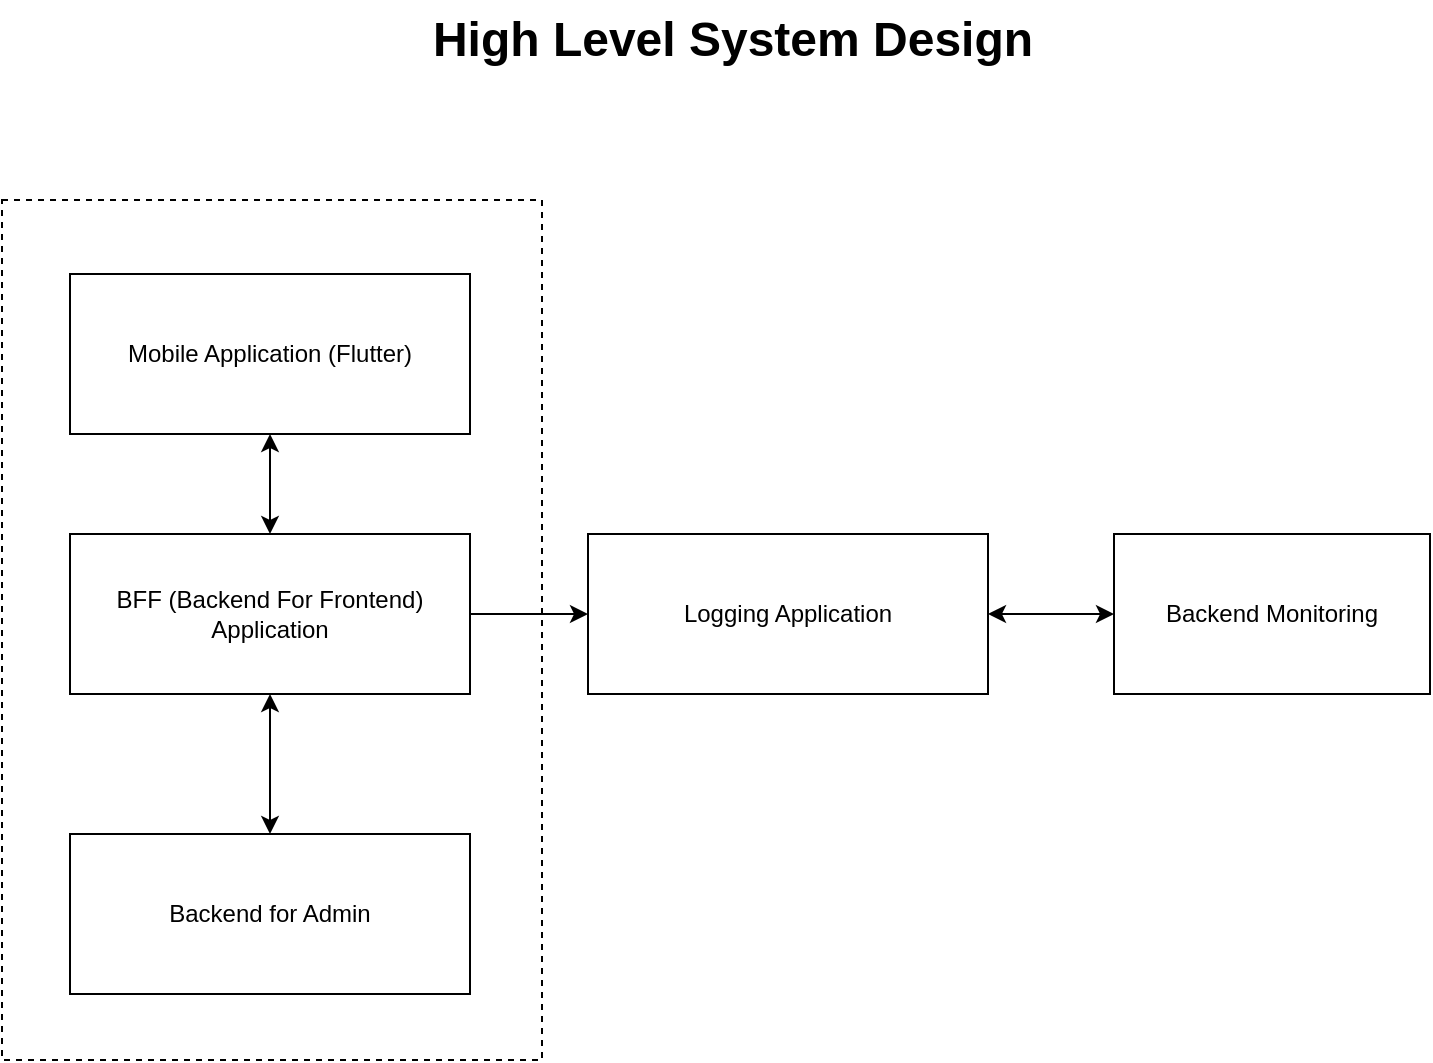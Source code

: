 <mxfile version="21.3.8" type="github" pages="2">
  <diagram id="prtHgNgQTEPvFCAcTncT" name="HLD">
    <mxGraphModel dx="1360" dy="807" grid="1" gridSize="10" guides="1" tooltips="1" connect="1" arrows="1" fold="1" page="1" pageScale="1" pageWidth="1169" pageHeight="827" background="none" math="0" shadow="0">
      <root>
        <mxCell id="0" />
        <mxCell id="1" parent="0" />
        <mxCell id="0hF7K0xyTW-HHnmVXSKs-13" value="" style="group" vertex="1" connectable="0" parent="1">
          <mxGeometry x="220" y="120" width="714" height="430" as="geometry" />
        </mxCell>
        <mxCell id="0hF7K0xyTW-HHnmVXSKs-12" value="" style="verticalLabelPosition=bottom;verticalAlign=top;html=1;shape=mxgraph.basic.rect;fillColor2=none;strokeWidth=1;size=20;indent=5;dashed=1;fillColor=none;" vertex="1" parent="0hF7K0xyTW-HHnmVXSKs-13">
          <mxGeometry width="270" height="430" as="geometry" />
        </mxCell>
        <mxCell id="0hF7K0xyTW-HHnmVXSKs-1" value="Mobile Application (Flutter)" style="rounded=0;whiteSpace=wrap;html=1;" vertex="1" parent="0hF7K0xyTW-HHnmVXSKs-13">
          <mxGeometry x="34" y="37" width="200" height="80" as="geometry" />
        </mxCell>
        <mxCell id="0hF7K0xyTW-HHnmVXSKs-3" value="" style="edgeStyle=orthogonalEdgeStyle;rounded=0;orthogonalLoop=1;jettySize=auto;html=1;startArrow=classic;startFill=1;" edge="1" parent="0hF7K0xyTW-HHnmVXSKs-13" source="0hF7K0xyTW-HHnmVXSKs-2" target="0hF7K0xyTW-HHnmVXSKs-1">
          <mxGeometry relative="1" as="geometry" />
        </mxCell>
        <mxCell id="0hF7K0xyTW-HHnmVXSKs-2" value="BFF (Backend For Frontend) Application" style="rounded=0;whiteSpace=wrap;html=1;" vertex="1" parent="0hF7K0xyTW-HHnmVXSKs-13">
          <mxGeometry x="34" y="167" width="200" height="80" as="geometry" />
        </mxCell>
        <mxCell id="0hF7K0xyTW-HHnmVXSKs-4" value="Logging Application" style="rounded=0;whiteSpace=wrap;html=1;" vertex="1" parent="0hF7K0xyTW-HHnmVXSKs-13">
          <mxGeometry x="293" y="167" width="200" height="80" as="geometry" />
        </mxCell>
        <mxCell id="0hF7K0xyTW-HHnmVXSKs-6" style="edgeStyle=orthogonalEdgeStyle;rounded=0;orthogonalLoop=1;jettySize=auto;html=1;entryX=0;entryY=0.5;entryDx=0;entryDy=0;" edge="1" parent="0hF7K0xyTW-HHnmVXSKs-13" source="0hF7K0xyTW-HHnmVXSKs-2" target="0hF7K0xyTW-HHnmVXSKs-4">
          <mxGeometry relative="1" as="geometry" />
        </mxCell>
        <mxCell id="0hF7K0xyTW-HHnmVXSKs-7" value="Backend Monitoring" style="rounded=0;whiteSpace=wrap;html=1;" vertex="1" parent="0hF7K0xyTW-HHnmVXSKs-13">
          <mxGeometry x="556" y="167" width="158" height="80" as="geometry" />
        </mxCell>
        <mxCell id="0hF7K0xyTW-HHnmVXSKs-9" value="" style="edgeStyle=orthogonalEdgeStyle;rounded=0;orthogonalLoop=1;jettySize=auto;html=1;startArrow=classic;startFill=1;" edge="1" parent="0hF7K0xyTW-HHnmVXSKs-13" source="0hF7K0xyTW-HHnmVXSKs-4" target="0hF7K0xyTW-HHnmVXSKs-7">
          <mxGeometry relative="1" as="geometry" />
        </mxCell>
        <mxCell id="0hF7K0xyTW-HHnmVXSKs-10" value="Backend for Admin" style="rounded=0;whiteSpace=wrap;html=1;" vertex="1" parent="0hF7K0xyTW-HHnmVXSKs-13">
          <mxGeometry x="34" y="317" width="200" height="80" as="geometry" />
        </mxCell>
        <mxCell id="0hF7K0xyTW-HHnmVXSKs-11" value="" style="edgeStyle=orthogonalEdgeStyle;rounded=0;orthogonalLoop=1;jettySize=auto;html=1;startArrow=classic;startFill=1;" edge="1" parent="0hF7K0xyTW-HHnmVXSKs-13" source="0hF7K0xyTW-HHnmVXSKs-2" target="0hF7K0xyTW-HHnmVXSKs-10">
          <mxGeometry relative="1" as="geometry" />
        </mxCell>
        <mxCell id="0hF7K0xyTW-HHnmVXSKs-14" value="High Level System Design" style="text;strokeColor=none;fillColor=none;html=1;fontSize=24;fontStyle=1;verticalAlign=middle;align=center;" vertex="1" parent="1">
          <mxGeometry x="535" y="20" width="100" height="40" as="geometry" />
        </mxCell>
      </root>
    </mxGraphModel>
  </diagram>
  <diagram id="d8MmJ5fIvPUz1vaubUnH" name="LLD">
    <mxGraphModel dx="1360" dy="807" grid="1" gridSize="10" guides="1" tooltips="1" connect="1" arrows="1" fold="1" page="1" pageScale="1" pageWidth="1169" pageHeight="827" math="0" shadow="0">
      <root>
        <mxCell id="0" />
        <mxCell id="1" parent="0" />
        <mxCell id="5zjoXpZDxGcdCGHVjHVl-1" value="Flutter Application (Dart)" style="rounded=0;whiteSpace=wrap;html=1;" vertex="1" parent="1">
          <mxGeometry x="230" y="30" width="200" height="80" as="geometry" />
        </mxCell>
        <mxCell id="5zjoXpZDxGcdCGHVjHVl-2" value="BFF (Nodejs)&lt;br&gt;Dockerized scalable instance" style="rounded=0;whiteSpace=wrap;html=1;" vertex="1" parent="1">
          <mxGeometry x="230" y="380" width="200" height="80" as="geometry" />
        </mxCell>
        <mxCell id="5zjoXpZDxGcdCGHVjHVl-33" style="edgeStyle=orthogonalEdgeStyle;rounded=0;orthogonalLoop=1;jettySize=auto;html=1;endArrow=none;endFill=0;startArrow=classic;startFill=1;" edge="1" parent="1" source="5zjoXpZDxGcdCGHVjHVl-3">
          <mxGeometry relative="1" as="geometry">
            <mxPoint x="330" y="520" as="targetPoint" />
            <Array as="points">
              <mxPoint x="580" y="520" />
            </Array>
          </mxGeometry>
        </mxCell>
        <mxCell id="5zjoXpZDxGcdCGHVjHVl-3" value="Elastic Search" style="rounded=0;whiteSpace=wrap;html=1;" vertex="1" parent="1">
          <mxGeometry x="480" y="600" width="200" height="80" as="geometry" />
        </mxCell>
        <mxCell id="5zjoXpZDxGcdCGHVjHVl-31" style="edgeStyle=orthogonalEdgeStyle;rounded=0;orthogonalLoop=1;jettySize=auto;html=1;endArrow=none;endFill=0;startArrow=classicThin;startFill=1;" edge="1" parent="1" source="5zjoXpZDxGcdCGHVjHVl-6">
          <mxGeometry relative="1" as="geometry">
            <mxPoint x="330" y="520" as="targetPoint" />
            <Array as="points">
              <mxPoint x="108" y="520" />
            </Array>
          </mxGeometry>
        </mxCell>
        <mxCell id="5zjoXpZDxGcdCGHVjHVl-6" value="Mongo DB (database)" style="rounded=0;whiteSpace=wrap;html=1;" vertex="1" parent="1">
          <mxGeometry x="8.25" y="600" width="200" height="80" as="geometry" />
        </mxCell>
        <mxCell id="5zjoXpZDxGcdCGHVjHVl-30" style="edgeStyle=orthogonalEdgeStyle;rounded=0;orthogonalLoop=1;jettySize=auto;html=1;entryX=0.5;entryY=1;entryDx=0;entryDy=0;startArrow=classic;startFill=1;" edge="1" parent="1" source="5zjoXpZDxGcdCGHVjHVl-7" target="5zjoXpZDxGcdCGHVjHVl-2">
          <mxGeometry relative="1" as="geometry">
            <Array as="points">
              <mxPoint x="330" y="530" />
              <mxPoint x="330" y="530" />
            </Array>
          </mxGeometry>
        </mxCell>
        <mxCell id="5zjoXpZDxGcdCGHVjHVl-7" value="Mysql DB (database)" style="rounded=0;whiteSpace=wrap;html=1;" vertex="1" parent="1">
          <mxGeometry x="230" y="600" width="200" height="80" as="geometry" />
        </mxCell>
        <mxCell id="5zjoXpZDxGcdCGHVjHVl-11" value="" style="edgeStyle=orthogonalEdgeStyle;rounded=0;orthogonalLoop=1;jettySize=auto;html=1;startArrow=classic;startFill=1;" edge="1" parent="1" source="5zjoXpZDxGcdCGHVjHVl-10" target="5zjoXpZDxGcdCGHVjHVl-1">
          <mxGeometry relative="1" as="geometry" />
        </mxCell>
        <mxCell id="5zjoXpZDxGcdCGHVjHVl-12" value="" style="edgeStyle=orthogonalEdgeStyle;rounded=0;orthogonalLoop=1;jettySize=auto;html=1;startArrow=classic;startFill=1;" edge="1" parent="1" source="5zjoXpZDxGcdCGHVjHVl-10" target="5zjoXpZDxGcdCGHVjHVl-2">
          <mxGeometry relative="1" as="geometry" />
        </mxCell>
        <mxCell id="5zjoXpZDxGcdCGHVjHVl-10" value="Elasic Load Balancer" style="outlineConnect=0;dashed=0;verticalLabelPosition=bottom;verticalAlign=top;align=center;html=1;shape=mxgraph.aws3.elastic_load_balancing;fillColor=#F58534;gradientColor=none;" vertex="1" parent="1">
          <mxGeometry x="291.75" y="190" width="76.5" height="93" as="geometry" />
        </mxCell>
        <mxCell id="5zjoXpZDxGcdCGHVjHVl-14" value="Redis Pub/Sub Support" style="outlineConnect=0;dashed=0;verticalLabelPosition=bottom;verticalAlign=top;align=center;html=1;shape=mxgraph.aws3.redis;fillColor=#2E73B8;gradientColor=none;" vertex="1" parent="1">
          <mxGeometry x="610" y="290" width="60" height="63" as="geometry" />
        </mxCell>
        <mxCell id="5zjoXpZDxGcdCGHVjHVl-28" style="edgeStyle=orthogonalEdgeStyle;rounded=0;orthogonalLoop=1;jettySize=auto;html=1;entryX=1;entryY=0.5;entryDx=0;entryDy=0;startArrow=classic;startFill=1;" edge="1" parent="1" source="5zjoXpZDxGcdCGHVjHVl-27" target="5zjoXpZDxGcdCGHVjHVl-2">
          <mxGeometry relative="1" as="geometry">
            <Array as="points">
              <mxPoint x="780" y="420" />
            </Array>
          </mxGeometry>
        </mxCell>
        <mxCell id="5zjoXpZDxGcdCGHVjHVl-27" value="Backend For Admin" style="rounded=0;whiteSpace=wrap;html=1;" vertex="1" parent="1">
          <mxGeometry x="730" y="600" width="150" height="90" as="geometry" />
        </mxCell>
      </root>
    </mxGraphModel>
  </diagram>
</mxfile>
